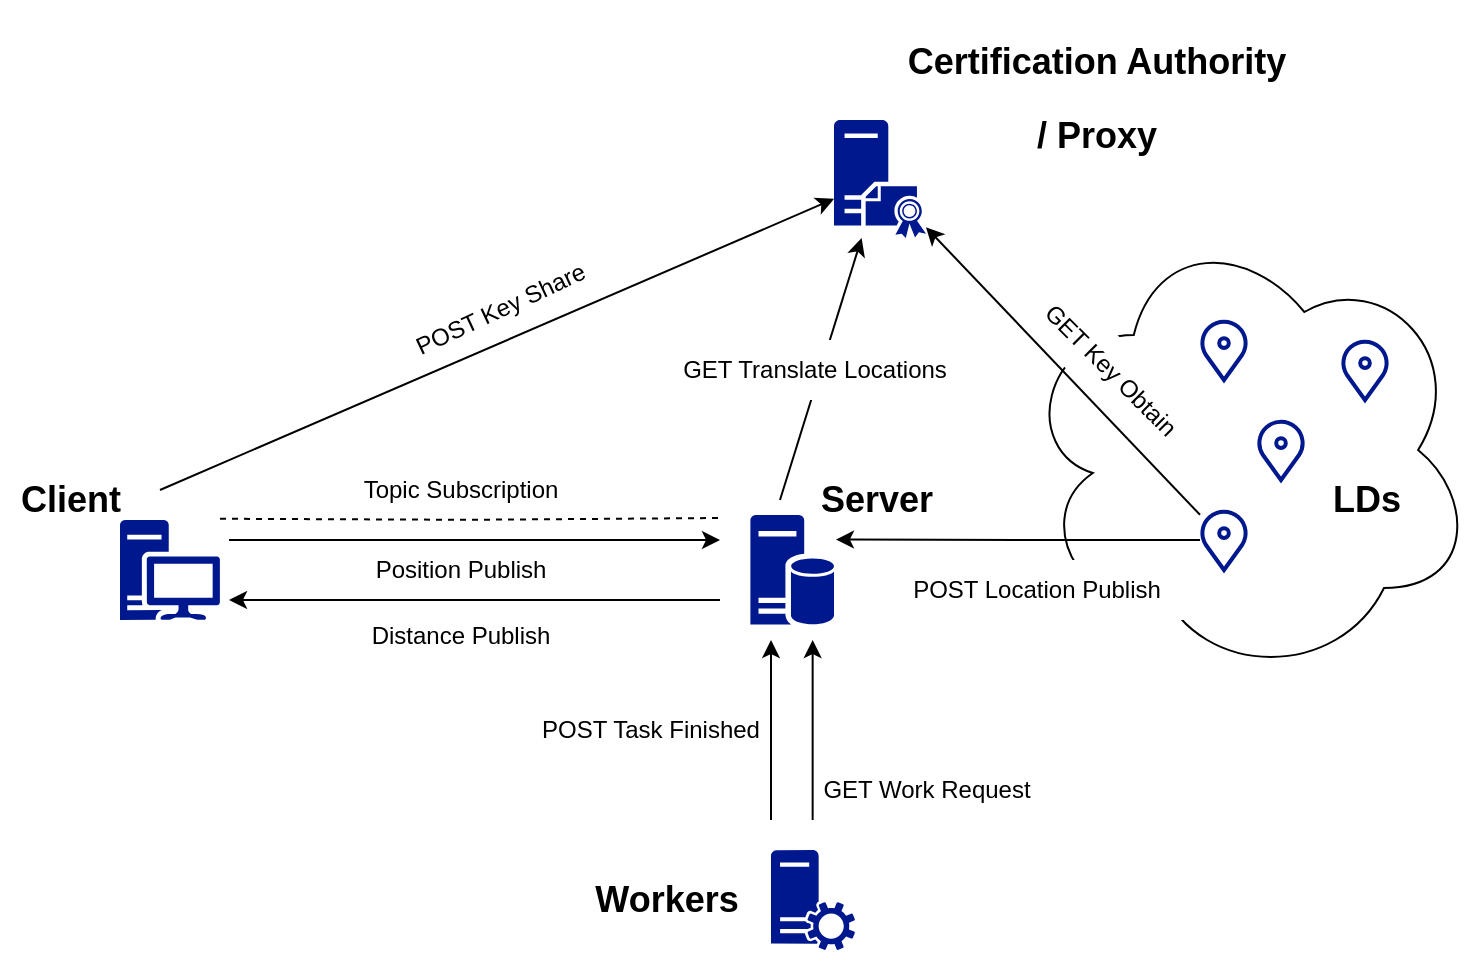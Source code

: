 <mxfile version="27.1.4">
  <diagram name="Page-1" id="tL0EpzMPCiaH0TBD6QNw">
    <mxGraphModel dx="972" dy="563" grid="1" gridSize="10" guides="1" tooltips="1" connect="1" arrows="1" fold="1" page="1" pageScale="1" pageWidth="850" pageHeight="1100" math="1" shadow="0">
      <root>
        <mxCell id="0" />
        <mxCell id="1" parent="0" />
        <mxCell id="9BL0vlbrnJeQ3a65S5Mm-3" value="" style="ellipse;shape=cloud;whiteSpace=wrap;html=1;" vertex="1" parent="1">
          <mxGeometry x="570" y="170" width="227.5" height="230" as="geometry" />
        </mxCell>
        <mxCell id="9BL0vlbrnJeQ3a65S5Mm-7" style="edgeStyle=orthogonalEdgeStyle;rounded=0;orthogonalLoop=1;jettySize=auto;html=1;endArrow=none;startFill=0;dashed=1;" edge="1" parent="1">
          <mxGeometry relative="1" as="geometry">
            <mxPoint x="420" y="319" as="targetPoint" />
            <mxPoint x="170" y="319.38" as="sourcePoint" />
          </mxGeometry>
        </mxCell>
        <mxCell id="YgEAm29q99Pr3n_9_nYM-4" value="" style="sketch=0;aspect=fixed;pointerEvents=1;shadow=0;dashed=0;html=1;strokeColor=none;labelPosition=center;verticalLabelPosition=bottom;verticalAlign=top;align=center;fillColor=#00188D;shape=mxgraph.mscae.enterprise.workstation_client" parent="1" vertex="1">
          <mxGeometry x="120" y="320" width="50" height="50" as="geometry" />
        </mxCell>
        <mxCell id="9BL0vlbrnJeQ3a65S5Mm-33" style="rounded=0;orthogonalLoop=1;jettySize=auto;html=1;" edge="1" parent="1" target="9BL0vlbrnJeQ3a65S5Mm-22">
          <mxGeometry relative="1" as="geometry">
            <mxPoint x="450" y="310" as="sourcePoint" />
          </mxGeometry>
        </mxCell>
        <mxCell id="YgEAm29q99Pr3n_9_nYM-6" value="" style="sketch=0;aspect=fixed;pointerEvents=1;shadow=0;dashed=0;html=1;strokeColor=none;labelPosition=center;verticalLabelPosition=bottom;verticalAlign=top;align=center;fillColor=#00188D;shape=mxgraph.mscae.enterprise.database_server" parent="1" vertex="1">
          <mxGeometry x="435.2" y="317.5" width="41.8" height="55" as="geometry" />
        </mxCell>
        <mxCell id="YgEAm29q99Pr3n_9_nYM-9" value="" style="html=1;verticalLabelPosition=bottom;align=center;labelBackgroundColor=#ffffff;verticalAlign=top;strokeWidth=2;strokeColor=#00188D;shadow=0;dashed=0;shape=mxgraph.ios7.icons.location;" parent="1" vertex="1">
          <mxGeometry x="660" y="220" width="24" height="30" as="geometry" />
        </mxCell>
        <mxCell id="9BL0vlbrnJeQ3a65S5Mm-24" style="rounded=0;orthogonalLoop=1;jettySize=auto;html=1;" edge="1" parent="1" source="YgEAm29q99Pr3n_9_nYM-10" target="9BL0vlbrnJeQ3a65S5Mm-22">
          <mxGeometry relative="1" as="geometry" />
        </mxCell>
        <mxCell id="YgEAm29q99Pr3n_9_nYM-10" value="" style="html=1;verticalLabelPosition=bottom;align=center;labelBackgroundColor=#ffffff;verticalAlign=top;strokeWidth=2;strokeColor=#00188D;shadow=0;dashed=0;shape=mxgraph.ios7.icons.location;" parent="1" vertex="1">
          <mxGeometry x="660" y="315" width="24" height="30" as="geometry" />
        </mxCell>
        <mxCell id="YgEAm29q99Pr3n_9_nYM-14" style="rounded=0;orthogonalLoop=1;jettySize=auto;html=1;jumpStyle=none;endArrow=none;startFill=1;flowAnimation=0;startArrow=classic;" parent="1" edge="1" source="9BL0vlbrnJeQ3a65S5Mm-22">
          <mxGeometry relative="1" as="geometry">
            <mxPoint x="470" y="170" as="sourcePoint" />
            <mxPoint x="140" y="305" as="targetPoint" />
          </mxGeometry>
        </mxCell>
        <mxCell id="YgEAm29q99Pr3n_9_nYM-20" value="&lt;h2&gt;LDs&lt;/h2&gt;" style="text;html=1;align=center;verticalAlign=middle;resizable=0;points=[];autosize=1;strokeColor=none;fillColor=none;" parent="1" vertex="1">
          <mxGeometry x="712.5" y="280" width="60" height="60" as="geometry" />
        </mxCell>
        <mxCell id="YgEAm29q99Pr3n_9_nYM-23" value="&lt;h2&gt;Server&lt;/h2&gt;" style="text;html=1;align=center;verticalAlign=middle;resizable=0;points=[];autosize=1;strokeColor=none;fillColor=none;" parent="1" vertex="1">
          <mxGeometry x="457.5" y="280" width="80" height="60" as="geometry" />
        </mxCell>
        <mxCell id="YgEAm29q99Pr3n_9_nYM-25" value="&lt;h2&gt;Client&lt;/h2&gt;" style="text;html=1;align=center;verticalAlign=middle;resizable=0;points=[];autosize=1;strokeColor=none;fillColor=none;" parent="1" vertex="1">
          <mxGeometry x="60" y="280" width="70" height="60" as="geometry" />
        </mxCell>
        <mxCell id="YgEAm29q99Pr3n_9_nYM-32" value="" style="sketch=0;pointerEvents=1;shadow=0;dashed=0;html=1;strokeColor=none;labelPosition=center;verticalLabelPosition=bottom;verticalAlign=top;align=center;fillColor=#00188D;shape=mxgraph.mscae.system_center.roles" parent="1" vertex="1">
          <mxGeometry x="445.5" y="485" width="42" height="50" as="geometry" />
        </mxCell>
        <mxCell id="YgEAm29q99Pr3n_9_nYM-33" style="rounded=0;orthogonalLoop=1;jettySize=auto;html=1;jumpStyle=none;endArrow=none;startFill=1;endFill=1;startArrow=classic;" parent="1" edge="1">
          <mxGeometry relative="1" as="geometry">
            <mxPoint x="466.32" y="380" as="sourcePoint" />
            <mxPoint x="466.32" y="470" as="targetPoint" />
          </mxGeometry>
        </mxCell>
        <mxCell id="YgEAm29q99Pr3n_9_nYM-36" value="&lt;h2&gt;Workers&lt;/h2&gt;" style="text;html=1;align=center;verticalAlign=middle;resizable=0;points=[];autosize=1;strokeColor=none;fillColor=none;" parent="1" vertex="1">
          <mxGeometry x="347.5" y="480" width="90" height="60" as="geometry" />
        </mxCell>
        <mxCell id="9BL0vlbrnJeQ3a65S5Mm-2" value="&lt;div&gt;POST Key Share&lt;/div&gt;" style="text;html=1;align=center;verticalAlign=middle;resizable=0;points=[];autosize=1;strokeColor=none;fillColor=none;rotation=-25;" vertex="1" parent="1">
          <mxGeometry x="254.5" y="200" width="110" height="30" as="geometry" />
        </mxCell>
        <mxCell id="9BL0vlbrnJeQ3a65S5Mm-6" value="GET Key Obtain" style="text;html=1;align=center;verticalAlign=middle;resizable=0;points=[];autosize=1;strokeColor=none;fillColor=default;rotation=45;" vertex="1" parent="1">
          <mxGeometry x="560" y="230" width="110" height="30" as="geometry" />
        </mxCell>
        <mxCell id="9BL0vlbrnJeQ3a65S5Mm-8" value="Topic Subscription" style="text;html=1;align=center;verticalAlign=middle;resizable=0;points=[];autosize=1;strokeColor=none;fillColor=none;" vertex="1" parent="1">
          <mxGeometry x="230" y="290" width="120" height="30" as="geometry" />
        </mxCell>
        <mxCell id="9BL0vlbrnJeQ3a65S5Mm-9" value="&lt;div&gt;Position Publish&lt;/div&gt;" style="text;html=1;align=center;verticalAlign=middle;resizable=0;points=[];autosize=1;strokeColor=none;fillColor=none;" vertex="1" parent="1">
          <mxGeometry x="235" y="330" width="110" height="30" as="geometry" />
        </mxCell>
        <mxCell id="9BL0vlbrnJeQ3a65S5Mm-10" style="rounded=0;orthogonalLoop=1;jettySize=auto;html=1;jumpStyle=none;endArrow=none;startFill=1;flowAnimation=0;startArrow=classic;" edge="1" parent="1">
          <mxGeometry relative="1" as="geometry">
            <mxPoint x="420" y="330" as="sourcePoint" />
            <mxPoint x="174.5" y="330" as="targetPoint" />
            <Array as="points">
              <mxPoint x="244.5" y="330" />
            </Array>
          </mxGeometry>
        </mxCell>
        <mxCell id="9BL0vlbrnJeQ3a65S5Mm-11" style="rounded=0;orthogonalLoop=1;jettySize=auto;html=1;jumpStyle=none;endArrow=classic;startFill=0;flowAnimation=0;startArrow=none;endFill=1;" edge="1" parent="1">
          <mxGeometry relative="1" as="geometry">
            <mxPoint x="420" y="360" as="sourcePoint" />
            <mxPoint x="174.5" y="360" as="targetPoint" />
            <Array as="points">
              <mxPoint x="244.5" y="360" />
            </Array>
          </mxGeometry>
        </mxCell>
        <mxCell id="9BL0vlbrnJeQ3a65S5Mm-12" value="Distance Publish" style="text;html=1;align=center;verticalAlign=middle;resizable=0;points=[];autosize=1;strokeColor=none;fillColor=none;" vertex="1" parent="1">
          <mxGeometry x="234.5" y="363" width="110" height="30" as="geometry" />
        </mxCell>
        <mxCell id="9BL0vlbrnJeQ3a65S5Mm-15" value="GET Work Request" style="text;html=1;align=center;verticalAlign=middle;resizable=0;points=[];autosize=1;strokeColor=none;fillColor=none;rotation=0;" vertex="1" parent="1">
          <mxGeometry x="457.5" y="440" width="130" height="30" as="geometry" />
        </mxCell>
        <mxCell id="9BL0vlbrnJeQ3a65S5Mm-16" style="rounded=0;orthogonalLoop=1;jettySize=auto;html=1;jumpStyle=none;endArrow=none;startFill=1;endFill=1;startArrow=classic;" edge="1" parent="1">
          <mxGeometry relative="1" as="geometry">
            <mxPoint x="445.5" y="380" as="sourcePoint" />
            <mxPoint x="445.5" y="470" as="targetPoint" />
          </mxGeometry>
        </mxCell>
        <mxCell id="9BL0vlbrnJeQ3a65S5Mm-17" value="POST Task Finished" style="text;html=1;align=center;verticalAlign=middle;resizable=0;points=[];autosize=1;strokeColor=none;fillColor=none;rotation=0;" vertex="1" parent="1">
          <mxGeometry x="320.0" y="410" width="130" height="30" as="geometry" />
        </mxCell>
        <mxCell id="9BL0vlbrnJeQ3a65S5Mm-20" value="" style="html=1;verticalLabelPosition=bottom;align=center;labelBackgroundColor=#ffffff;verticalAlign=top;strokeWidth=2;strokeColor=#00188D;shadow=0;dashed=0;shape=mxgraph.ios7.icons.location;" vertex="1" parent="1">
          <mxGeometry x="688.5" y="270" width="24" height="30" as="geometry" />
        </mxCell>
        <mxCell id="9BL0vlbrnJeQ3a65S5Mm-22" value="" style="sketch=0;pointerEvents=1;shadow=0;dashed=0;html=1;strokeColor=none;fillColor=#00188D;labelPosition=center;verticalLabelPosition=bottom;verticalAlign=top;outlineConnect=0;align=center;shape=mxgraph.office.servers.certificate_authority;" vertex="1" parent="1">
          <mxGeometry x="477" y="120" width="46" height="59" as="geometry" />
        </mxCell>
        <mxCell id="9BL0vlbrnJeQ3a65S5Mm-25" value="&lt;h2&gt;Certification Authority&lt;/h2&gt;&lt;h2&gt;/ Proxy&lt;/h2&gt;" style="text;html=1;align=center;verticalAlign=middle;resizable=0;points=[];autosize=1;strokeColor=none;fillColor=none;" vertex="1" parent="1">
          <mxGeometry x="502.5" y="60" width="210" height="100" as="geometry" />
        </mxCell>
        <mxCell id="9BL0vlbrnJeQ3a65S5Mm-34" style="edgeStyle=orthogonalEdgeStyle;rounded=0;orthogonalLoop=1;jettySize=auto;html=1;entryX=1.023;entryY=0.223;entryDx=0;entryDy=0;entryPerimeter=0;" edge="1" parent="1" source="YgEAm29q99Pr3n_9_nYM-10" target="YgEAm29q99Pr3n_9_nYM-6">
          <mxGeometry relative="1" as="geometry" />
        </mxCell>
        <mxCell id="9BL0vlbrnJeQ3a65S5Mm-35" value="GET Translate Locations" style="text;html=1;align=center;verticalAlign=middle;resizable=0;points=[];autosize=1;strokeColor=none;fillColor=default;" vertex="1" parent="1">
          <mxGeometry x="391.5" y="230" width="150" height="30" as="geometry" />
        </mxCell>
        <mxCell id="9BL0vlbrnJeQ3a65S5Mm-36" value="POST Location Publish" style="text;html=1;align=center;verticalAlign=middle;resizable=0;points=[];autosize=1;strokeColor=none;fillColor=default;" vertex="1" parent="1">
          <mxGeometry x="502.5" y="340" width="150" height="30" as="geometry" />
        </mxCell>
        <mxCell id="9BL0vlbrnJeQ3a65S5Mm-37" value="" style="html=1;verticalLabelPosition=bottom;align=center;labelBackgroundColor=#ffffff;verticalAlign=top;strokeWidth=2;strokeColor=#00188D;shadow=0;dashed=0;shape=mxgraph.ios7.icons.location;" vertex="1" parent="1">
          <mxGeometry x="730.5" y="230" width="24" height="30" as="geometry" />
        </mxCell>
      </root>
    </mxGraphModel>
  </diagram>
</mxfile>
